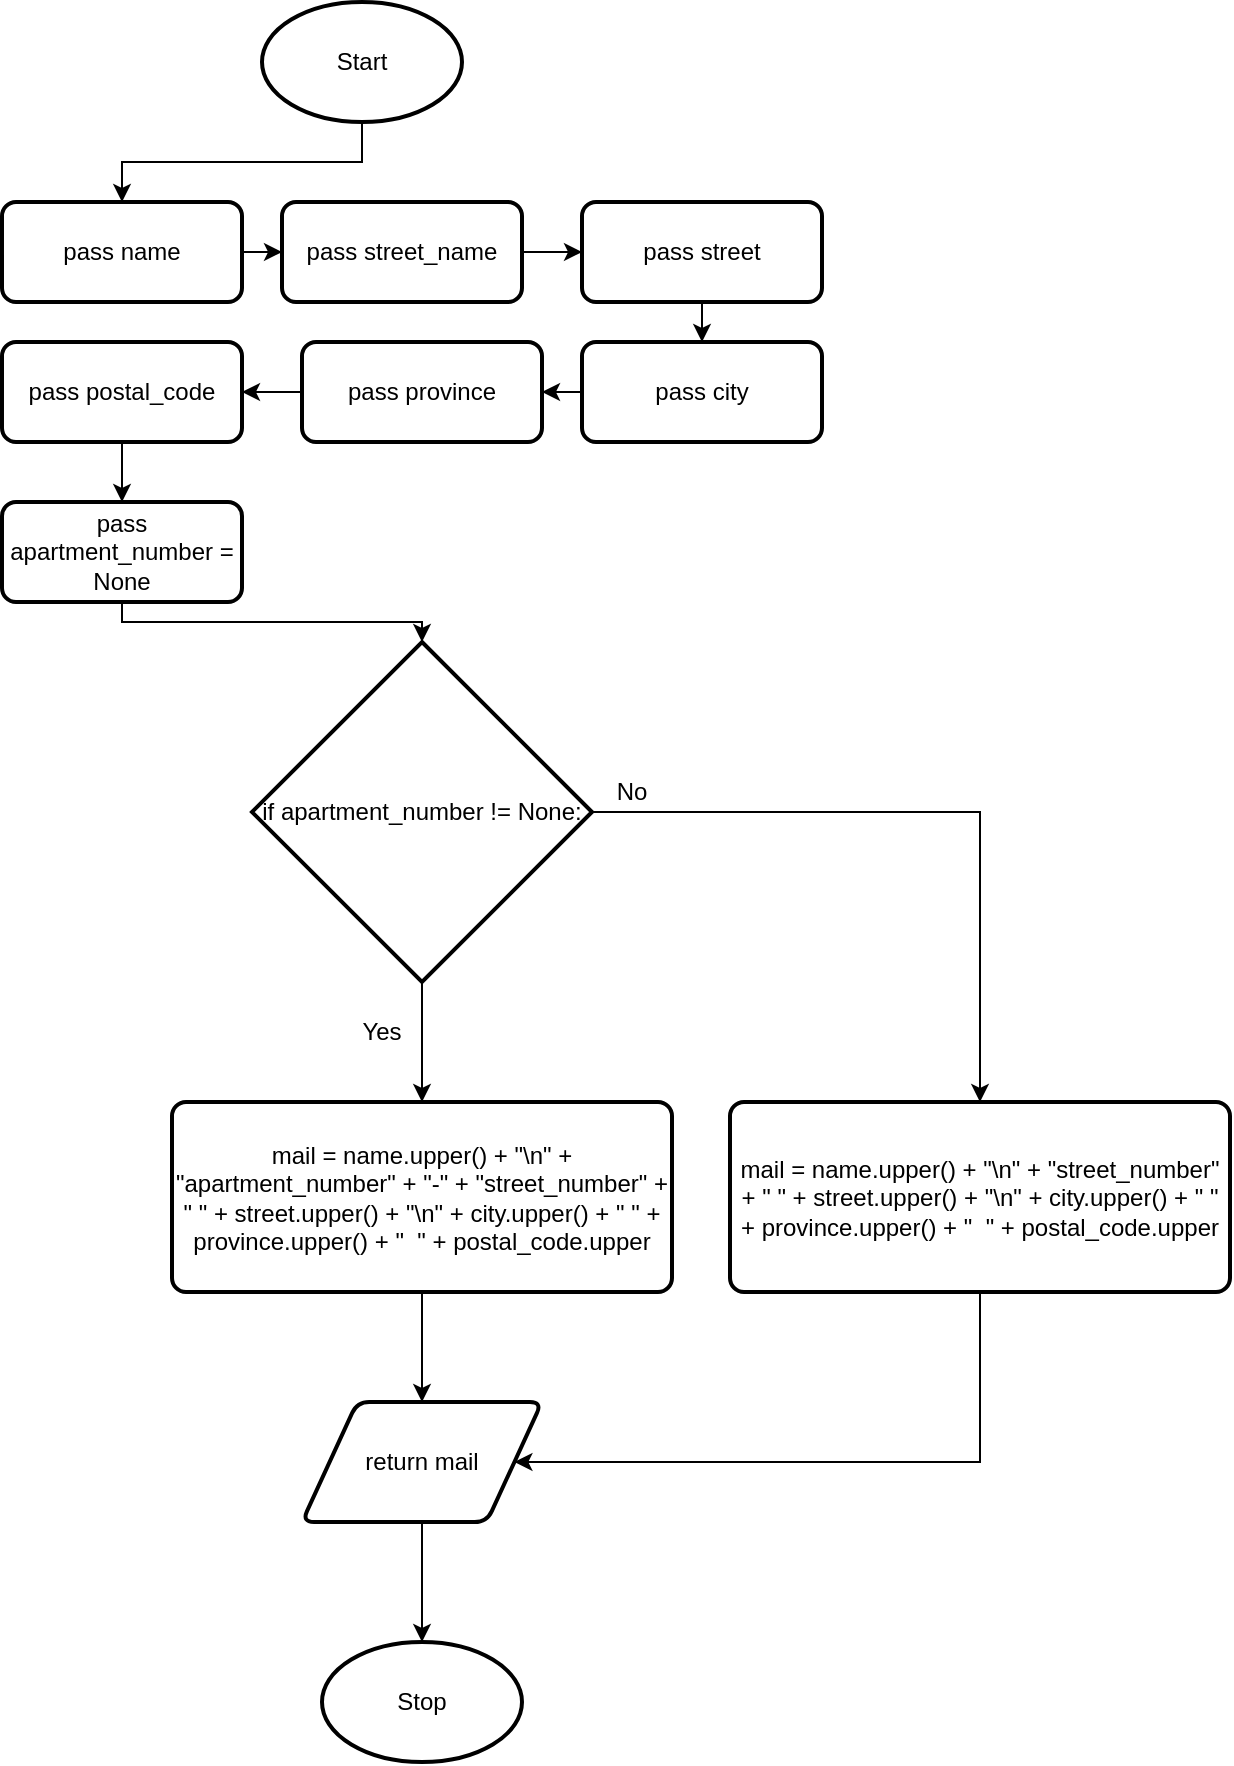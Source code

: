 <mxfile>
    <diagram id="DEjcxKVxj2POeMgczdvf" name="Page-1">
        <mxGraphModel dx="594" dy="1730" grid="1" gridSize="10" guides="1" tooltips="1" connect="1" arrows="1" fold="1" page="1" pageScale="1" pageWidth="827" pageHeight="1169" math="0" shadow="0">
            <root>
                <mxCell id="0"/>
                <mxCell id="1" parent="0"/>
                <mxCell id="75" style="edgeStyle=orthogonalEdgeStyle;html=1;exitX=0.5;exitY=1;exitDx=0;exitDy=0;exitPerimeter=0;entryX=0.5;entryY=0;entryDx=0;entryDy=0;fontFamily=Helvetica;fontSize=12;fontColor=default;rounded=0;" parent="1" source="2" target="68" edge="1">
                    <mxGeometry relative="1" as="geometry"/>
                </mxCell>
                <mxCell id="2" value="Start" style="strokeWidth=2;html=1;shape=mxgraph.flowchart.start_1;whiteSpace=wrap;" parent="1" vertex="1">
                    <mxGeometry x="180" width="100" height="60" as="geometry"/>
                </mxCell>
                <mxCell id="8" value="Stop" style="strokeWidth=2;html=1;shape=mxgraph.flowchart.start_1;whiteSpace=wrap;" parent="1" vertex="1">
                    <mxGeometry x="210" y="820" width="100" height="60" as="geometry"/>
                </mxCell>
                <mxCell id="76" value="" style="edgeStyle=none;html=1;fontFamily=Helvetica;fontSize=12;fontColor=default;" parent="1" source="68" target="71" edge="1">
                    <mxGeometry relative="1" as="geometry"/>
                </mxCell>
                <mxCell id="68" value="pass name" style="rounded=1;whiteSpace=wrap;html=1;absoluteArcSize=1;arcSize=14;strokeWidth=2;fontFamily=Helvetica;fontSize=12;fontColor=default;fillColor=default;" parent="1" vertex="1">
                    <mxGeometry x="50" y="100" width="120" height="50" as="geometry"/>
                </mxCell>
                <mxCell id="77" value="" style="edgeStyle=none;html=1;fontFamily=Helvetica;fontSize=12;fontColor=default;" parent="1" source="71" target="72" edge="1">
                    <mxGeometry relative="1" as="geometry"/>
                </mxCell>
                <mxCell id="71" value="pass street_name" style="rounded=1;whiteSpace=wrap;html=1;absoluteArcSize=1;arcSize=14;strokeWidth=2;fontFamily=Helvetica;fontSize=12;fontColor=default;fillColor=default;" parent="1" vertex="1">
                    <mxGeometry x="190" y="100" width="120" height="50" as="geometry"/>
                </mxCell>
                <mxCell id="91" style="edgeStyle=none;html=1;exitX=0.5;exitY=1;exitDx=0;exitDy=0;entryX=0.5;entryY=0;entryDx=0;entryDy=0;" edge="1" parent="1" source="72" target="90">
                    <mxGeometry relative="1" as="geometry"/>
                </mxCell>
                <mxCell id="72" value="pass street" style="rounded=1;whiteSpace=wrap;html=1;absoluteArcSize=1;arcSize=14;strokeWidth=2;fontFamily=Helvetica;fontSize=12;fontColor=default;fillColor=default;" parent="1" vertex="1">
                    <mxGeometry x="340" y="100" width="120" height="50" as="geometry"/>
                </mxCell>
                <mxCell id="79" value="" style="edgeStyle=orthogonalEdgeStyle;rounded=0;html=1;fontFamily=Helvetica;fontSize=12;fontColor=default;" parent="1" source="73" target="74" edge="1">
                    <mxGeometry relative="1" as="geometry"/>
                </mxCell>
                <mxCell id="73" value="pass province" style="rounded=1;whiteSpace=wrap;html=1;absoluteArcSize=1;arcSize=14;strokeWidth=2;fontFamily=Helvetica;fontSize=12;fontColor=default;fillColor=default;" parent="1" vertex="1">
                    <mxGeometry x="200" y="170" width="120" height="50" as="geometry"/>
                </mxCell>
                <mxCell id="94" style="edgeStyle=none;html=1;exitX=0.5;exitY=1;exitDx=0;exitDy=0;entryX=0.5;entryY=0;entryDx=0;entryDy=0;" edge="1" parent="1" source="74" target="93">
                    <mxGeometry relative="1" as="geometry"/>
                </mxCell>
                <mxCell id="74" value="pass postal_code" style="rounded=1;whiteSpace=wrap;html=1;absoluteArcSize=1;arcSize=14;strokeWidth=2;fontFamily=Helvetica;fontSize=12;fontColor=default;fillColor=default;" parent="1" vertex="1">
                    <mxGeometry x="50" y="170" width="120" height="50" as="geometry"/>
                </mxCell>
                <mxCell id="92" style="edgeStyle=none;html=1;exitX=0;exitY=0.5;exitDx=0;exitDy=0;entryX=1;entryY=0.5;entryDx=0;entryDy=0;" edge="1" parent="1" source="90" target="73">
                    <mxGeometry relative="1" as="geometry"/>
                </mxCell>
                <mxCell id="90" value="pass city" style="rounded=1;whiteSpace=wrap;html=1;absoluteArcSize=1;arcSize=14;strokeWidth=2;fontFamily=Helvetica;fontSize=12;fontColor=default;fillColor=default;" vertex="1" parent="1">
                    <mxGeometry x="340" y="170" width="120" height="50" as="geometry"/>
                </mxCell>
                <mxCell id="96" style="edgeStyle=orthogonalEdgeStyle;html=1;exitX=0.5;exitY=1;exitDx=0;exitDy=0;entryX=0.5;entryY=0;entryDx=0;entryDy=0;entryPerimeter=0;rounded=0;" edge="1" parent="1" source="93" target="95">
                    <mxGeometry relative="1" as="geometry"/>
                </mxCell>
                <mxCell id="93" value="pass apartment_number = None" style="rounded=1;whiteSpace=wrap;html=1;absoluteArcSize=1;arcSize=14;strokeWidth=2;fontFamily=Helvetica;fontSize=12;fontColor=default;fillColor=default;" vertex="1" parent="1">
                    <mxGeometry x="50" y="250" width="120" height="50" as="geometry"/>
                </mxCell>
                <mxCell id="98" style="edgeStyle=orthogonalEdgeStyle;rounded=0;html=1;exitX=0.5;exitY=1;exitDx=0;exitDy=0;exitPerimeter=0;entryX=0.5;entryY=0;entryDx=0;entryDy=0;" edge="1" parent="1" source="95" target="97">
                    <mxGeometry relative="1" as="geometry"/>
                </mxCell>
                <mxCell id="100" style="edgeStyle=orthogonalEdgeStyle;rounded=0;html=1;exitX=1;exitY=0.5;exitDx=0;exitDy=0;exitPerimeter=0;entryX=0.5;entryY=0;entryDx=0;entryDy=0;" edge="1" parent="1" source="95" target="99">
                    <mxGeometry relative="1" as="geometry"/>
                </mxCell>
                <mxCell id="95" value="if apartment_number != None:" style="strokeWidth=2;html=1;shape=mxgraph.flowchart.decision;whiteSpace=wrap;" vertex="1" parent="1">
                    <mxGeometry x="175" y="320" width="170" height="170" as="geometry"/>
                </mxCell>
                <mxCell id="104" style="edgeStyle=orthogonalEdgeStyle;rounded=0;html=1;exitX=0.5;exitY=1;exitDx=0;exitDy=0;entryX=0.5;entryY=0;entryDx=0;entryDy=0;" edge="1" parent="1" source="97" target="103">
                    <mxGeometry relative="1" as="geometry"/>
                </mxCell>
                <mxCell id="97" value="mail = name.upper() + &quot;\n&quot; + &quot;apartment_number&quot; + &quot;-&quot; + &quot;street_number&quot; + &quot; &quot; + street.upper() + &quot;\n&quot; + city.upper() + &quot; &quot; + province.upper() + &quot;&amp;nbsp; &quot; + postal_code.upper" style="rounded=1;whiteSpace=wrap;html=1;absoluteArcSize=1;arcSize=14;strokeWidth=2;" vertex="1" parent="1">
                    <mxGeometry x="135" y="550" width="250" height="95" as="geometry"/>
                </mxCell>
                <mxCell id="105" style="edgeStyle=orthogonalEdgeStyle;rounded=0;html=1;exitX=0.5;exitY=1;exitDx=0;exitDy=0;entryX=1;entryY=0.5;entryDx=0;entryDy=0;" edge="1" parent="1" source="99" target="103">
                    <mxGeometry relative="1" as="geometry">
                        <Array as="points">
                            <mxPoint x="539" y="730"/>
                        </Array>
                    </mxGeometry>
                </mxCell>
                <mxCell id="99" value="mail = name.upper() + &quot;\n&quot; + &quot;street_number&quot; + &quot; &quot; + street.upper() + &quot;\n&quot; + city.upper() + &quot; &quot; + province.upper() + &quot;&amp;nbsp; &quot; + postal_code.upper" style="rounded=1;whiteSpace=wrap;html=1;absoluteArcSize=1;arcSize=14;strokeWidth=2;" vertex="1" parent="1">
                    <mxGeometry x="414" y="550" width="250" height="95" as="geometry"/>
                </mxCell>
                <mxCell id="101" value="Yes" style="text;html=1;strokeColor=none;fillColor=none;align=center;verticalAlign=middle;whiteSpace=wrap;rounded=0;" vertex="1" parent="1">
                    <mxGeometry x="220" y="500" width="40" height="30" as="geometry"/>
                </mxCell>
                <mxCell id="102" value="No" style="text;html=1;strokeColor=none;fillColor=none;align=center;verticalAlign=middle;whiteSpace=wrap;rounded=0;" vertex="1" parent="1">
                    <mxGeometry x="345" y="380" width="40" height="30" as="geometry"/>
                </mxCell>
                <mxCell id="106" style="edgeStyle=orthogonalEdgeStyle;rounded=0;html=1;exitX=0.5;exitY=1;exitDx=0;exitDy=0;entryX=0.5;entryY=0;entryDx=0;entryDy=0;entryPerimeter=0;" edge="1" parent="1" source="103" target="8">
                    <mxGeometry relative="1" as="geometry"/>
                </mxCell>
                <mxCell id="103" value="return mail" style="shape=parallelogram;html=1;strokeWidth=2;perimeter=parallelogramPerimeter;whiteSpace=wrap;rounded=1;arcSize=12;size=0.23;" vertex="1" parent="1">
                    <mxGeometry x="200" y="700" width="120" height="60" as="geometry"/>
                </mxCell>
            </root>
        </mxGraphModel>
    </diagram>
</mxfile>